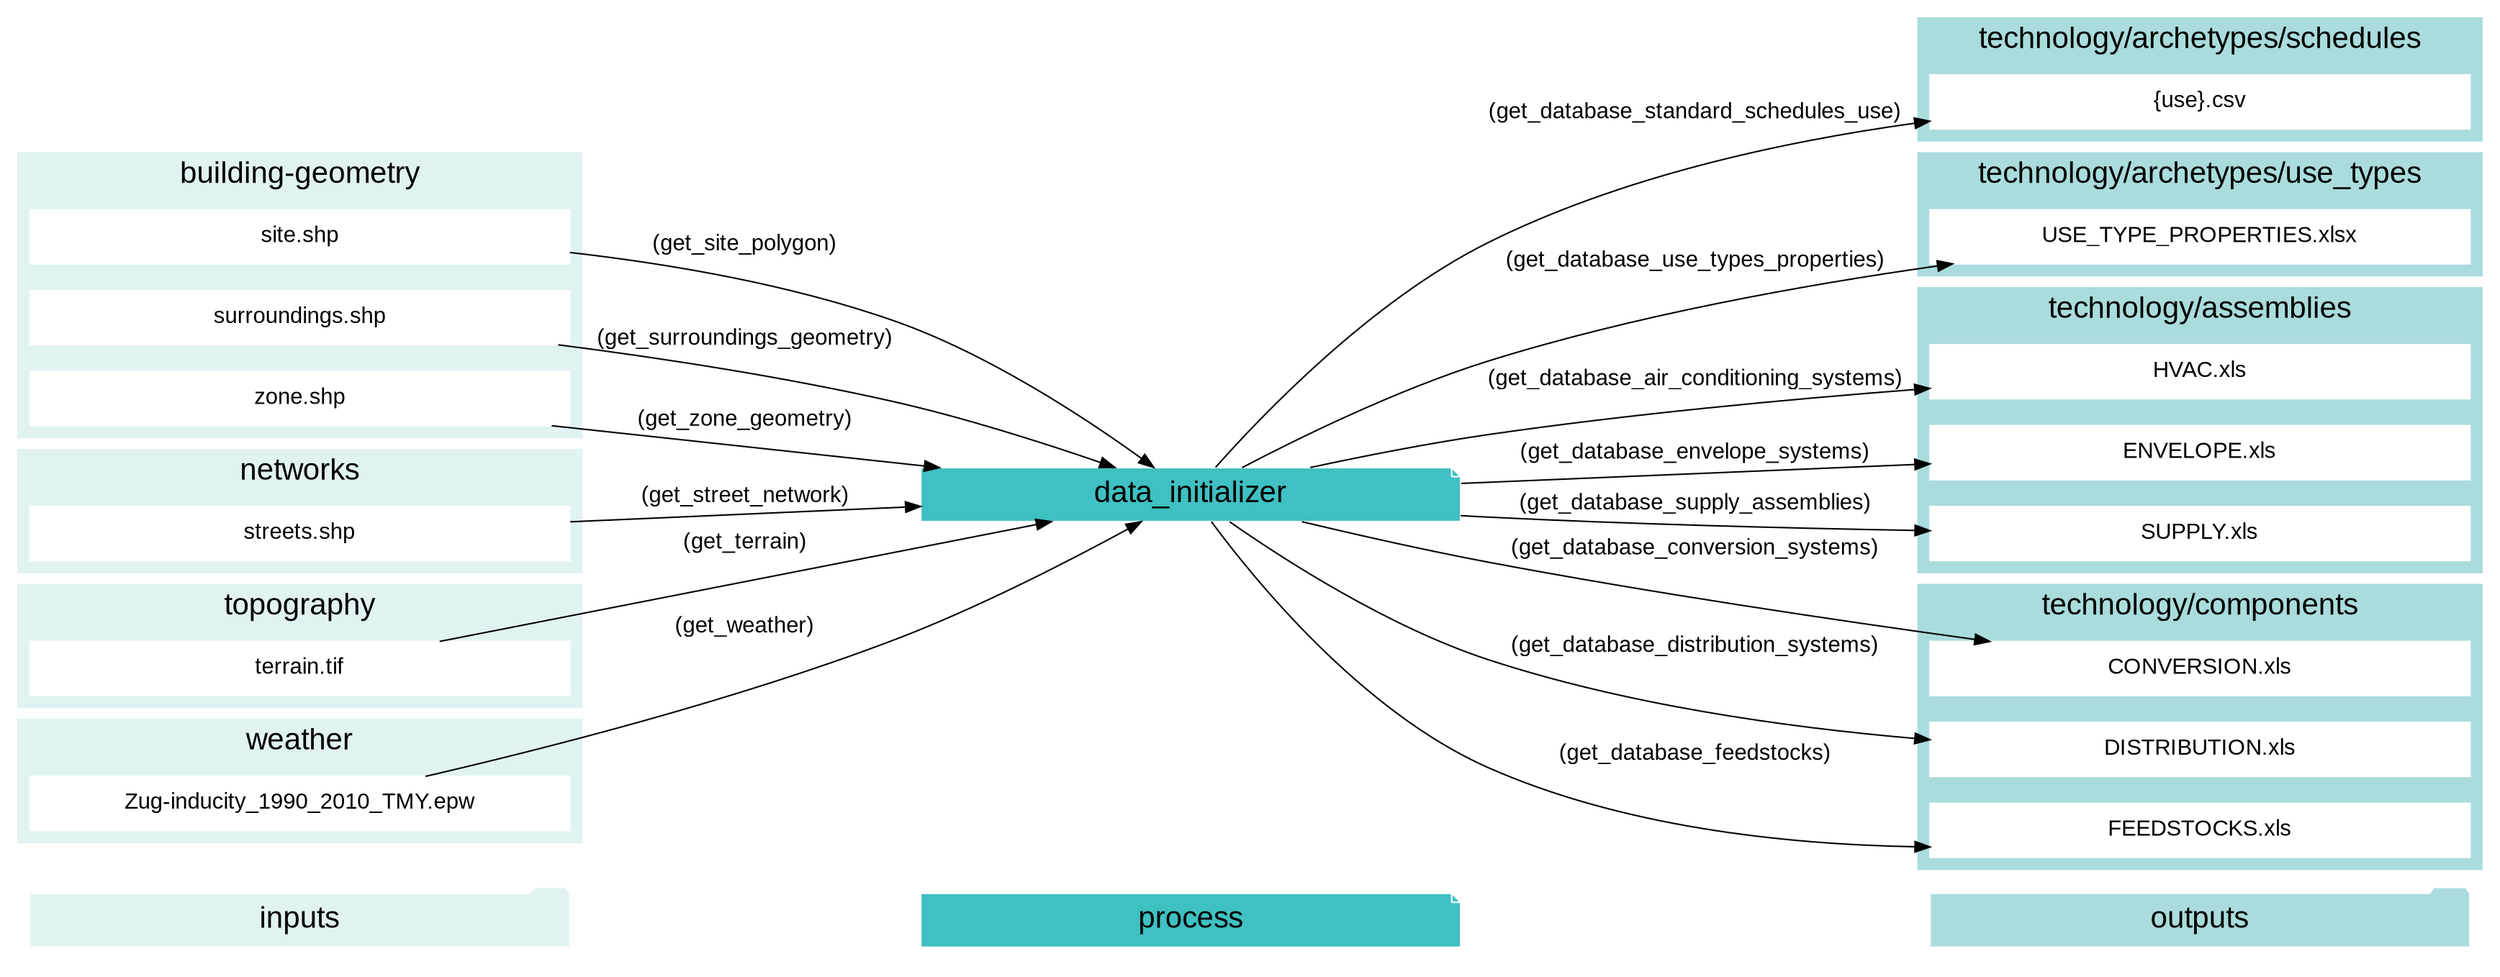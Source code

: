 digraph trace_inputlocator {
    rankdir="LR";
    graph [overlap=false, fontname=arial];
    node [shape=box, style=filled, color=white, fontsize=15, fontname=arial, fixedsize=true, width=5];
    edge [fontname=arial, fontsize = 15]
    newrank=true
    subgraph cluster_legend {
    fontsize=25
    style=invis
    "process"[style=filled, fillcolor="#3FC0C2", shape=note, fontsize=20, fontname="arial"]
    "inputs" [style=filled, shape=folder, color=white, fillcolor="#E1F2F2", fontsize=20]
    "outputs"[style=filled, shape=folder, color=white, fillcolor="#aadcdd", fontsize=20]
    "inputs"->"process"[style=invis]
    "process"->"outputs"[style=invis]
    }
    "data_initializer"[style=filled, color=white, fillcolor="#3FC0C2", shape=note, fontsize=20, fontname=arial];
    subgraph cluster_0_in {
        style = filled;
        color = "#E1F2F2";
        fontsize = 20;
        rank=same;
        label="building-geometry";
        "site.shp"
        "surroundings.shp"
        "zone.shp"
    }
    subgraph cluster_1_in {
        style = filled;
        color = "#E1F2F2";
        fontsize = 20;
        rank=same;
        label="networks";
        "streets.shp"
    }
    subgraph cluster_2_out {
        style = filled;
        color = "#aadcdd";
        fontsize = 20;
        rank=same;
        label="technology/archetypes/schedules";
        "{use}.csv"
    }
    subgraph cluster_3_out {
        style = filled;
        color = "#aadcdd";
        fontsize = 20;
        rank=same;
        label="technology/archetypes/use_types";
        "USE_TYPE_PROPERTIES.xlsx"
    }
    subgraph cluster_4_out {
        style = filled;
        color = "#aadcdd";
        fontsize = 20;
        rank=same;
        label="technology/assemblies";
        "HVAC.xls"
        "ENVELOPE.xls"
        "SUPPLY.xls"
    }
    subgraph cluster_5_out {
        style = filled;
        color = "#aadcdd";
        fontsize = 20;
        rank=same;
        label="technology/components";
        "CONVERSION.xls"
        "DISTRIBUTION.xls"
        "FEEDSTOCKS.xls"
    }
    subgraph cluster_6_in {
        style = filled;
        color = "#E1F2F2";
        fontsize = 20;
        rank=same;
        label="topography";
        "terrain.tif"
    }
    subgraph cluster_7_in {
        style = filled;
        color = "#E1F2F2";
        fontsize = 20;
        rank=same;
        label="weather";
        "Zug-inducity_1990_2010_TMY.epw"
    }
    "site.shp" -> "data_initializer"[label="(get_site_polygon)"]
    "streets.shp" -> "data_initializer"[label="(get_street_network)"]
    "surroundings.shp" -> "data_initializer"[label="(get_surroundings_geometry)"]
    "terrain.tif" -> "data_initializer"[label="(get_terrain)"]
    "Zug-inducity_1990_2010_TMY.epw" -> "data_initializer"[label="(get_weather)"]
    "zone.shp" -> "data_initializer"[label="(get_zone_geometry)"]
    "data_initializer" -> "HVAC.xls"[label="(get_database_air_conditioning_systems)"]
    "data_initializer" -> "CONVERSION.xls"[label="(get_database_conversion_systems)"]
    "data_initializer" -> "DISTRIBUTION.xls"[label="(get_database_distribution_systems)"]
    "data_initializer" -> "ENVELOPE.xls"[label="(get_database_envelope_systems)"]
    "data_initializer" -> "FEEDSTOCKS.xls"[label="(get_database_feedstocks)"]
    "data_initializer" -> "{use}.csv"[label="(get_database_standard_schedules_use)"]
    "data_initializer" -> "SUPPLY.xls"[label="(get_database_supply_assemblies)"]
    "data_initializer" -> "USE_TYPE_PROPERTIES.xlsx"[label="(get_database_use_types_properties)"]
    }